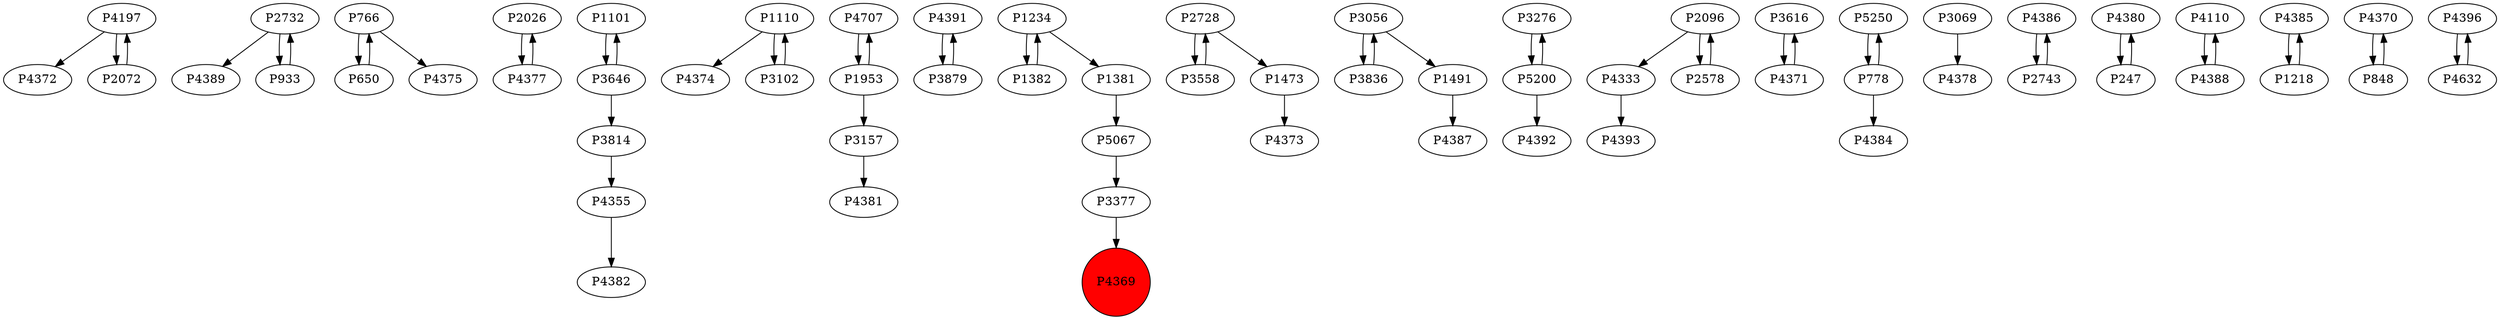 digraph {
	P4197 -> P4372
	P2732 -> P4389
	P766 -> P650
	P2026 -> P4377
	P1101 -> P3646
	P1110 -> P4374
	P4707 -> P1953
	P4391 -> P3879
	P766 -> P4375
	P1953 -> P3157
	P1381 -> P5067
	P1110 -> P3102
	P2728 -> P3558
	P3646 -> P1101
	P3056 -> P3836
	P3276 -> P5200
	P4377 -> P2026
	P1382 -> P1234
	P4333 -> P4393
	P3377 -> P4369
	P3056 -> P1491
	P2072 -> P4197
	P933 -> P2732
	P3616 -> P4371
	P3102 -> P1110
	P5250 -> P778
	P650 -> P766
	P3814 -> P4355
	P3069 -> P4378
	P4386 -> P2743
	P2096 -> P2578
	P4380 -> P247
	P778 -> P4384
	P2743 -> P4386
	P2732 -> P933
	P1234 -> P1381
	P4371 -> P3616
	P1491 -> P4387
	P3879 -> P4391
	P5200 -> P4392
	P2096 -> P4333
	P1953 -> P4707
	P4110 -> P4388
	P4385 -> P1218
	P5067 -> P3377
	P247 -> P4380
	P3558 -> P2728
	P4370 -> P848
	P848 -> P4370
	P778 -> P5250
	P1234 -> P1382
	P5200 -> P3276
	P4355 -> P4382
	P4197 -> P2072
	P3646 -> P3814
	P4396 -> P4632
	P2578 -> P2096
	P4388 -> P4110
	P4632 -> P4396
	P3157 -> P4381
	P3836 -> P3056
	P1218 -> P4385
	P1473 -> P4373
	P2728 -> P1473
	P4369 [shape=circle]
	P4369 [style=filled]
	P4369 [fillcolor=red]
}